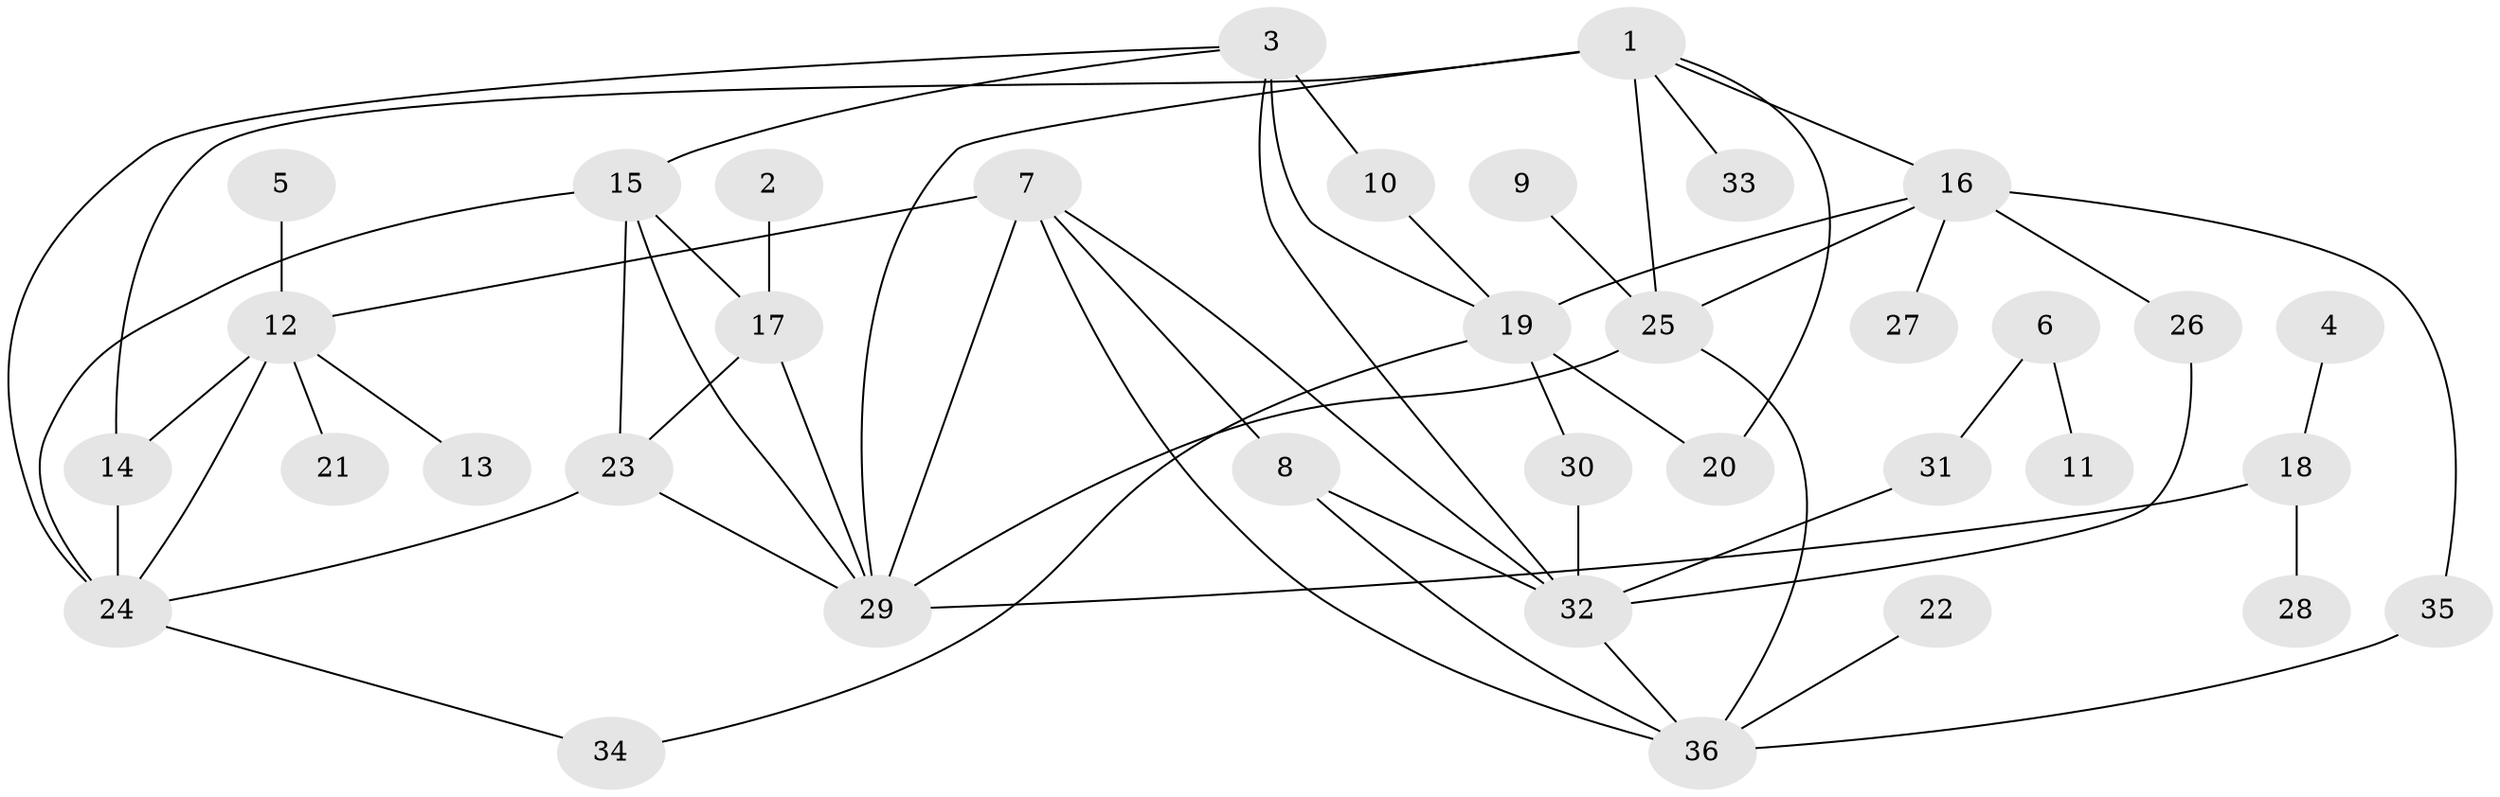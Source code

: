 // original degree distribution, {5: 0.045454545454545456, 6: 0.045454545454545456, 9: 0.056818181818181816, 4: 0.045454545454545456, 7: 0.022727272727272728, 3: 0.06818181818181818, 8: 0.03409090909090909, 2: 0.125, 1: 0.5568181818181818}
// Generated by graph-tools (version 1.1) at 2025/37/03/04/25 23:37:42]
// undirected, 36 vertices, 57 edges
graph export_dot {
  node [color=gray90,style=filled];
  1;
  2;
  3;
  4;
  5;
  6;
  7;
  8;
  9;
  10;
  11;
  12;
  13;
  14;
  15;
  16;
  17;
  18;
  19;
  20;
  21;
  22;
  23;
  24;
  25;
  26;
  27;
  28;
  29;
  30;
  31;
  32;
  33;
  34;
  35;
  36;
  1 -- 14 [weight=1.0];
  1 -- 16 [weight=2.0];
  1 -- 20 [weight=1.0];
  1 -- 25 [weight=2.0];
  1 -- 29 [weight=2.0];
  1 -- 33 [weight=1.0];
  2 -- 17 [weight=1.0];
  3 -- 10 [weight=2.0];
  3 -- 15 [weight=1.0];
  3 -- 19 [weight=2.0];
  3 -- 24 [weight=1.0];
  3 -- 32 [weight=1.0];
  4 -- 18 [weight=1.0];
  5 -- 12 [weight=1.0];
  6 -- 11 [weight=1.0];
  6 -- 31 [weight=1.0];
  7 -- 8 [weight=1.0];
  7 -- 12 [weight=1.0];
  7 -- 29 [weight=1.0];
  7 -- 32 [weight=1.0];
  7 -- 36 [weight=1.0];
  8 -- 32 [weight=1.0];
  8 -- 36 [weight=1.0];
  9 -- 25 [weight=1.0];
  10 -- 19 [weight=1.0];
  12 -- 13 [weight=1.0];
  12 -- 14 [weight=2.0];
  12 -- 21 [weight=1.0];
  12 -- 24 [weight=1.0];
  14 -- 24 [weight=2.0];
  15 -- 17 [weight=1.0];
  15 -- 23 [weight=1.0];
  15 -- 24 [weight=1.0];
  15 -- 29 [weight=1.0];
  16 -- 19 [weight=1.0];
  16 -- 25 [weight=1.0];
  16 -- 26 [weight=1.0];
  16 -- 27 [weight=1.0];
  16 -- 35 [weight=1.0];
  17 -- 23 [weight=1.0];
  17 -- 29 [weight=1.0];
  18 -- 28 [weight=1.0];
  18 -- 29 [weight=1.0];
  19 -- 20 [weight=1.0];
  19 -- 30 [weight=1.0];
  19 -- 34 [weight=1.0];
  22 -- 36 [weight=1.0];
  23 -- 24 [weight=1.0];
  23 -- 29 [weight=1.0];
  24 -- 34 [weight=1.0];
  25 -- 29 [weight=1.0];
  25 -- 36 [weight=1.0];
  26 -- 32 [weight=1.0];
  30 -- 32 [weight=1.0];
  31 -- 32 [weight=1.0];
  32 -- 36 [weight=1.0];
  35 -- 36 [weight=1.0];
}

